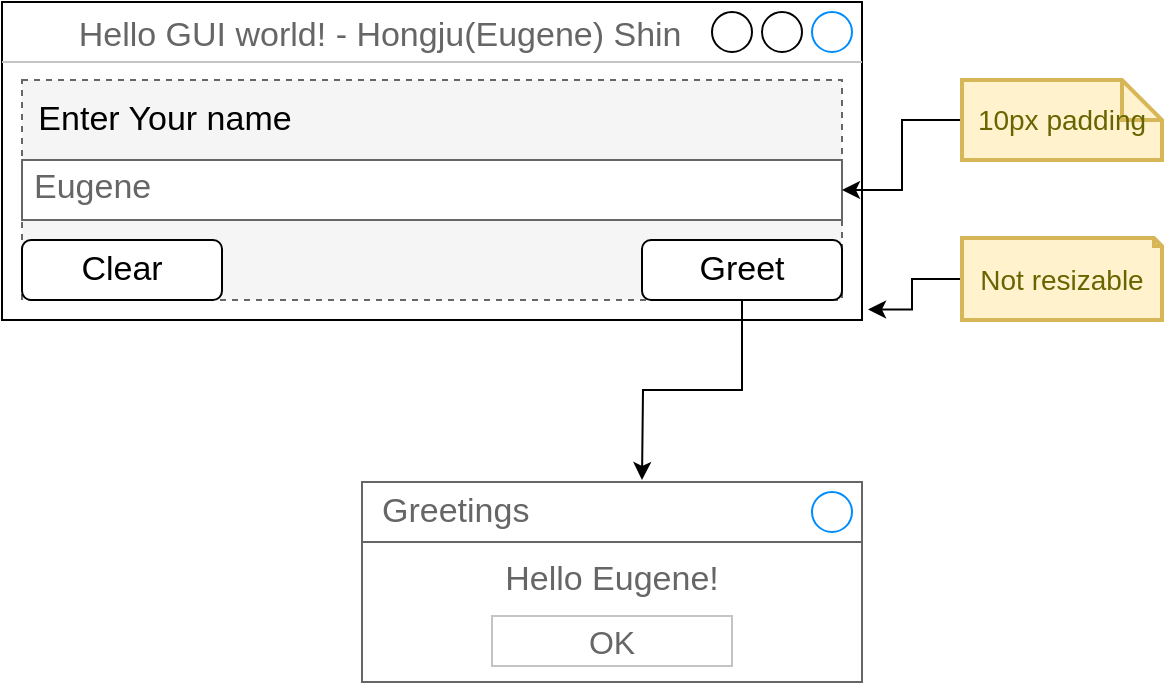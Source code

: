 <mxfile version="15.8.6" type="device"><diagram id="nfyb51icOOrnKUMzPwlz" name="Page-1"><mxGraphModel dx="654" dy="498" grid="1" gridSize="10" guides="1" tooltips="1" connect="1" arrows="1" fold="1" page="1" pageScale="1" pageWidth="850" pageHeight="1100" math="0" shadow="0"><root><mxCell id="0"/><mxCell id="1" parent="0"/><mxCell id="Dx2ndHUJ1kffvgqZyTZ_-1" value="&amp;nbsp; &amp;nbsp; &amp;nbsp; Hello GUI world! - Hongju(Eugene) Shin" style="strokeWidth=1;shadow=0;dashed=0;align=center;html=1;shape=mxgraph.mockup.containers.window;align=left;verticalAlign=top;spacingLeft=8;strokeColor2=#008cff;strokeColor3=#c4c4c4;fontColor=#666666;mainText=;fontSize=17;labelBackgroundColor=none;" vertex="1" parent="1"><mxGeometry x="50" y="91" width="430" height="159" as="geometry"/></mxCell><mxCell id="Dx2ndHUJ1kffvgqZyTZ_-2" value="" style="shape=image;html=1;verticalAlign=top;verticalLabelPosition=bottom;labelBackgroundColor=#ffffff;imageAspect=0;aspect=fixed;image=https://cdn1.iconfinder.com/data/icons/hawcons/32/699725-icon-51-laughing-face-128.png" vertex="1" parent="1"><mxGeometry x="52" y="91" width="30" height="30" as="geometry"/></mxCell><mxCell id="Dx2ndHUJ1kffvgqZyTZ_-4" style="edgeStyle=orthogonalEdgeStyle;rounded=0;orthogonalLoop=1;jettySize=auto;html=1;entryX=1.007;entryY=0.967;entryDx=0;entryDy=0;entryPerimeter=0;" edge="1" parent="1" source="Dx2ndHUJ1kffvgqZyTZ_-3" target="Dx2ndHUJ1kffvgqZyTZ_-1"><mxGeometry relative="1" as="geometry"><mxPoint x="610" y="470" as="targetPoint"/><Array as="points"/></mxGeometry></mxCell><mxCell id="Dx2ndHUJ1kffvgqZyTZ_-3" value="Not resizable" style="shape=note;strokeWidth=2;fontSize=14;size=4;whiteSpace=wrap;html=1;fillColor=#fff2cc;strokeColor=#d6b656;fontColor=#666600;" vertex="1" parent="1"><mxGeometry x="530" y="209" width="100" height="41" as="geometry"/></mxCell><mxCell id="Dx2ndHUJ1kffvgqZyTZ_-7" value="" style="rounded=0;whiteSpace=wrap;html=1;dashed=1;fillColor=#f5f5f5;fontColor=#333333;strokeColor=#666666;" vertex="1" parent="1"><mxGeometry x="60" y="130" width="410" height="110" as="geometry"/></mxCell><mxCell id="Dx2ndHUJ1kffvgqZyTZ_-5" value="Eugene" style="strokeWidth=1;shadow=0;dashed=0;align=center;html=1;shape=mxgraph.mockup.text.textBox;fontColor=#666666;align=left;fontSize=17;spacingLeft=4;spacingTop=-3;strokeColor=#666666;mainText=" vertex="1" parent="1"><mxGeometry x="60" y="170" width="410" height="30" as="geometry"/></mxCell><mxCell id="Dx2ndHUJ1kffvgqZyTZ_-6" value="&lt;font style=&quot;font-size: 17px&quot;&gt;Enter Your name&lt;/font&gt;" style="text;html=1;strokeColor=none;fillColor=none;align=center;verticalAlign=middle;whiteSpace=wrap;rounded=0;" vertex="1" parent="1"><mxGeometry x="60" y="140" width="142.5" height="20" as="geometry"/></mxCell><mxCell id="Dx2ndHUJ1kffvgqZyTZ_-15" value="" style="edgeStyle=orthogonalEdgeStyle;rounded=0;orthogonalLoop=1;jettySize=auto;html=1;fontSize=17;" edge="1" parent="1" source="Dx2ndHUJ1kffvgqZyTZ_-8"><mxGeometry relative="1" as="geometry"><mxPoint x="370" y="330" as="targetPoint"/></mxGeometry></mxCell><mxCell id="Dx2ndHUJ1kffvgqZyTZ_-8" value="Greet" style="rounded=1;whiteSpace=wrap;html=1;fontSize=17;" vertex="1" parent="1"><mxGeometry x="370" y="210" width="100" height="30" as="geometry"/></mxCell><mxCell id="Dx2ndHUJ1kffvgqZyTZ_-10" value="Clear" style="rounded=1;whiteSpace=wrap;html=1;fontSize=17;" vertex="1" parent="1"><mxGeometry x="60" y="210" width="100" height="30" as="geometry"/></mxCell><mxCell id="Dx2ndHUJ1kffvgqZyTZ_-11" value="Hello Eugene!" style="strokeWidth=1;shadow=0;dashed=0;align=center;html=1;shape=mxgraph.mockup.containers.rrect;rSize=0;strokeColor=#666666;fontColor=#666666;fontSize=17;verticalAlign=top;whiteSpace=wrap;fillColor=#ffffff;spacingTop=32;" vertex="1" parent="1"><mxGeometry x="230" y="331" width="250" height="100" as="geometry"/></mxCell><mxCell id="Dx2ndHUJ1kffvgqZyTZ_-12" value="Greetings" style="strokeWidth=1;shadow=0;dashed=0;align=center;html=1;shape=mxgraph.mockup.containers.rrect;rSize=0;fontSize=17;fontColor=#666666;strokeColor=#666666;align=left;spacingLeft=8;fillColor=#ffffff;resizeWidth=1;" vertex="1" parent="Dx2ndHUJ1kffvgqZyTZ_-11"><mxGeometry width="250" height="30" relative="1" as="geometry"/></mxCell><mxCell id="Dx2ndHUJ1kffvgqZyTZ_-13" value="" style="shape=ellipse;strokeColor=#008cff;resizable=0;fillColor=none;html=1;fontSize=17;" vertex="1" parent="Dx2ndHUJ1kffvgqZyTZ_-12"><mxGeometry x="1" y="0.5" width="20" height="20" relative="1" as="geometry"><mxPoint x="-25" y="-10" as="offset"/></mxGeometry></mxCell><mxCell id="Dx2ndHUJ1kffvgqZyTZ_-14" value="OK" style="strokeWidth=1;shadow=0;dashed=0;align=center;html=1;shape=mxgraph.mockup.containers.rrect;rSize=0;fontSize=16;fontColor=#666666;strokeColor=#c4c4c4;resizable=0;whiteSpace=wrap;fillColor=#ffffff;" vertex="1" parent="Dx2ndHUJ1kffvgqZyTZ_-11"><mxGeometry x="0.5" y="1" width="120" height="25" relative="1" as="geometry"><mxPoint x="-60" y="-33" as="offset"/></mxGeometry></mxCell><mxCell id="Dx2ndHUJ1kffvgqZyTZ_-17" value="" style="edgeStyle=orthogonalEdgeStyle;rounded=0;orthogonalLoop=1;jettySize=auto;html=1;fontSize=17;" edge="1" parent="1" source="Dx2ndHUJ1kffvgqZyTZ_-16" target="Dx2ndHUJ1kffvgqZyTZ_-5"><mxGeometry relative="1" as="geometry"/></mxCell><mxCell id="Dx2ndHUJ1kffvgqZyTZ_-16" value="10px padding" style="shape=note;strokeWidth=2;fontSize=14;size=20;whiteSpace=wrap;html=1;fillColor=#fff2cc;strokeColor=#d6b656;fontColor=#666600;" vertex="1" parent="1"><mxGeometry x="530" y="130" width="100" height="40" as="geometry"/></mxCell></root></mxGraphModel></diagram></mxfile>